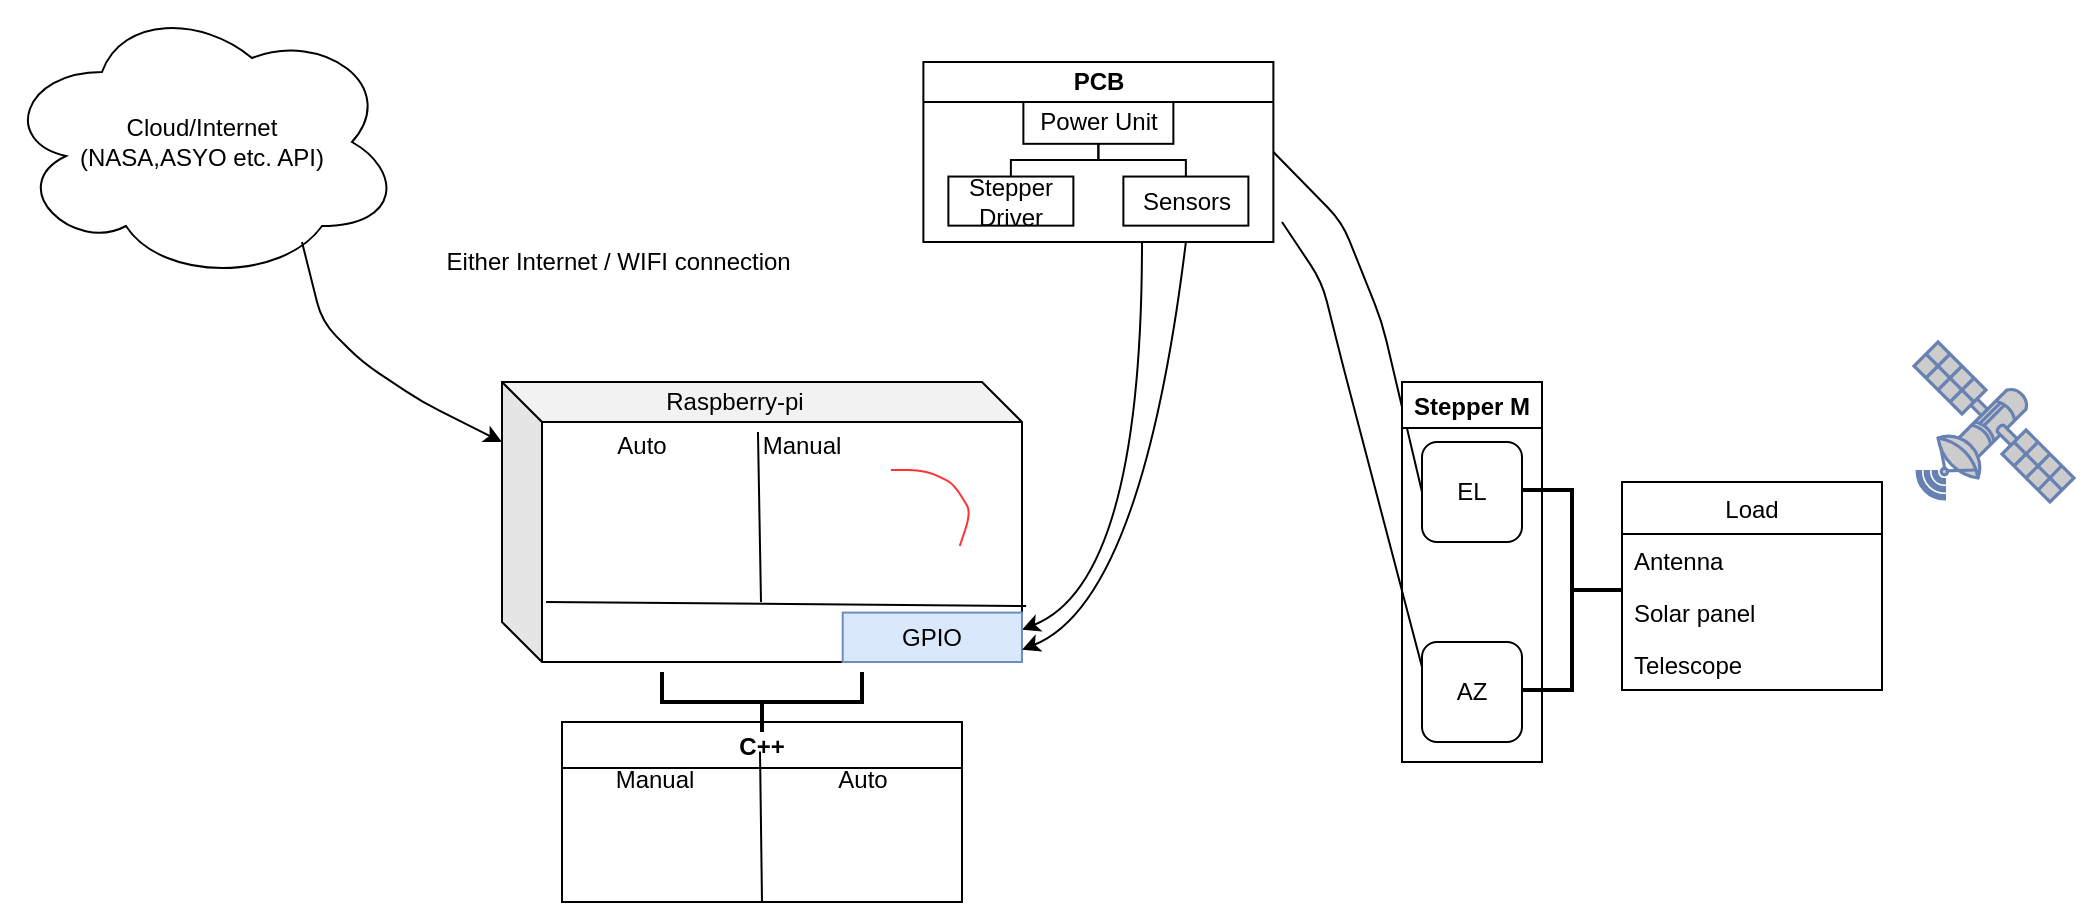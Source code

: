 <mxfile version="12.6.1" type="github">
  <diagram id="VwEdA_TIcP5LEYri80CW" name="Page-1">
    <mxGraphModel dx="2249" dy="794" grid="1" gridSize="10" guides="1" tooltips="1" connect="1" arrows="1" fold="1" page="1" pageScale="1" pageWidth="827" pageHeight="1169" math="0" shadow="0">
      <root>
        <mxCell id="0"/>
        <mxCell id="1" parent="0"/>
        <mxCell id="8HggO3XBrNG-eu_fY2z9-7" value="Cloud/Internet&lt;br&gt;(NASA,ASYO etc. API)" style="ellipse;shape=cloud;whiteSpace=wrap;html=1;" parent="1" vertex="1">
          <mxGeometry x="-710" y="140" width="200" height="140" as="geometry"/>
        </mxCell>
        <mxCell id="8HggO3XBrNG-eu_fY2z9-21" value="EL" style="rounded=1;whiteSpace=wrap;html=1;" parent="1" vertex="1">
          <mxGeometry y="360" width="50" height="50" as="geometry"/>
        </mxCell>
        <mxCell id="8HggO3XBrNG-eu_fY2z9-22" value="AZ" style="rounded=1;whiteSpace=wrap;html=1;" parent="1" vertex="1">
          <mxGeometry y="460" width="50" height="50" as="geometry"/>
        </mxCell>
        <mxCell id="8HggO3XBrNG-eu_fY2z9-24" value="Load" style="swimlane;fontStyle=0;childLayout=stackLayout;horizontal=1;startSize=26;fillColor=none;horizontalStack=0;resizeParent=1;resizeParentMax=0;resizeLast=0;collapsible=1;marginBottom=0;" parent="1" vertex="1">
          <mxGeometry x="100" y="380" width="130" height="104" as="geometry"/>
        </mxCell>
        <mxCell id="8HggO3XBrNG-eu_fY2z9-25" value="Antenna " style="text;strokeColor=none;fillColor=none;align=left;verticalAlign=top;spacingLeft=4;spacingRight=4;overflow=hidden;rotatable=0;points=[[0,0.5],[1,0.5]];portConstraint=eastwest;" parent="8HggO3XBrNG-eu_fY2z9-24" vertex="1">
          <mxGeometry y="26" width="130" height="26" as="geometry"/>
        </mxCell>
        <mxCell id="8HggO3XBrNG-eu_fY2z9-26" value="Solar panel " style="text;strokeColor=none;fillColor=none;align=left;verticalAlign=top;spacingLeft=4;spacingRight=4;overflow=hidden;rotatable=0;points=[[0,0.5],[1,0.5]];portConstraint=eastwest;" parent="8HggO3XBrNG-eu_fY2z9-24" vertex="1">
          <mxGeometry y="52" width="130" height="26" as="geometry"/>
        </mxCell>
        <mxCell id="8HggO3XBrNG-eu_fY2z9-27" value="Telescope " style="text;strokeColor=none;fillColor=none;align=left;verticalAlign=top;spacingLeft=4;spacingRight=4;overflow=hidden;rotatable=0;points=[[0,0.5],[1,0.5]];portConstraint=eastwest;" parent="8HggO3XBrNG-eu_fY2z9-24" vertex="1">
          <mxGeometry y="78" width="130" height="26" as="geometry"/>
        </mxCell>
        <mxCell id="8HggO3XBrNG-eu_fY2z9-36" value="" style="group" parent="1" vertex="1" connectable="0">
          <mxGeometry x="-430" y="500" width="200" height="90" as="geometry"/>
        </mxCell>
        <mxCell id="8HggO3XBrNG-eu_fY2z9-30" value="C++" style="swimlane;" parent="8HggO3XBrNG-eu_fY2z9-36" vertex="1">
          <mxGeometry width="200" height="90" as="geometry"/>
        </mxCell>
        <mxCell id="8HggO3XBrNG-eu_fY2z9-31" value="Manual" style="text;html=1;align=center;verticalAlign=middle;resizable=0;points=[];autosize=1;" parent="8HggO3XBrNG-eu_fY2z9-30" vertex="1">
          <mxGeometry x="21.21" y="19.286" width="50" height="20" as="geometry"/>
        </mxCell>
        <mxCell id="8HggO3XBrNG-eu_fY2z9-35" value="Auto" style="text;html=1;align=center;verticalAlign=middle;resizable=0;points=[];autosize=1;" parent="8HggO3XBrNG-eu_fY2z9-30" vertex="1">
          <mxGeometry x="130" y="19.286" width="40" height="20" as="geometry"/>
        </mxCell>
        <mxCell id="8HggO3XBrNG-eu_fY2z9-32" value="" style="endArrow=none;html=1;exitX=0.5;exitY=1;exitDx=0;exitDy=0;entryX=0.495;entryY=0.164;entryDx=0;entryDy=0;entryPerimeter=0;" parent="8HggO3XBrNG-eu_fY2z9-36" source="8HggO3XBrNG-eu_fY2z9-30" target="8HggO3XBrNG-eu_fY2z9-30" edge="1">
          <mxGeometry width="50" height="50" relative="1" as="geometry">
            <mxPoint x="99" y="70.714" as="sourcePoint"/>
            <mxPoint x="99" y="19.286" as="targetPoint"/>
          </mxGeometry>
        </mxCell>
        <mxCell id="8HggO3XBrNG-eu_fY2z9-40" value="" style="curved=1;endArrow=classic;html=1;exitX=1;exitY=0.75;exitDx=0;exitDy=0;" parent="1" edge="1">
          <mxGeometry width="50" height="50" relative="1" as="geometry">
            <mxPoint x="-140" y="260" as="sourcePoint"/>
            <mxPoint x="-200" y="453.824" as="targetPoint"/>
            <Array as="points">
              <mxPoint x="-140" y="430"/>
            </Array>
          </mxGeometry>
        </mxCell>
        <mxCell id="8HggO3XBrNG-eu_fY2z9-43" value="" style="endArrow=none;html=1;entryX=0;entryY=0.5;entryDx=0;entryDy=0;exitX=1;exitY=0.5;exitDx=0;exitDy=0;" parent="1" edge="1" target="8HggO3XBrNG-eu_fY2z9-21" source="tCYu1UxVWt7A2sTlivnu-1">
          <mxGeometry width="50" height="50" relative="1" as="geometry">
            <mxPoint x="-60" y="270" as="sourcePoint"/>
            <mxPoint y="330" as="targetPoint"/>
            <Array as="points">
              <mxPoint x="-40" y="250"/>
              <mxPoint x="-20" y="300"/>
            </Array>
          </mxGeometry>
        </mxCell>
        <mxCell id="8HggO3XBrNG-eu_fY2z9-44" value="" style="endArrow=none;html=1;entryX=0;entryY=0.25;entryDx=0;entryDy=0;" parent="1" target="8HggO3XBrNG-eu_fY2z9-22" edge="1">
          <mxGeometry width="50" height="50" relative="1" as="geometry">
            <mxPoint x="-70" y="250" as="sourcePoint"/>
            <mxPoint x="20" y="360" as="targetPoint"/>
            <Array as="points">
              <mxPoint x="-50" y="280"/>
              <mxPoint x="-40" y="320"/>
            </Array>
          </mxGeometry>
        </mxCell>
        <mxCell id="8HggO3XBrNG-eu_fY2z9-45" value="" style="strokeWidth=2;html=1;shape=mxgraph.flowchart.annotation_2;align=left;labelPosition=right;pointerEvents=1;rotation=-180;" parent="1" vertex="1">
          <mxGeometry x="50" y="384" width="50" height="100" as="geometry"/>
        </mxCell>
        <mxCell id="8HggO3XBrNG-eu_fY2z9-46" value="" style="strokeWidth=2;html=1;shape=mxgraph.flowchart.annotation_2;align=left;labelPosition=right;pointerEvents=1;rotation=-90;" parent="1" vertex="1">
          <mxGeometry x="-345" y="440" width="30" height="100" as="geometry"/>
        </mxCell>
        <mxCell id="8HggO3XBrNG-eu_fY2z9-48" value="" style="fontColor=#0066CC;verticalAlign=top;verticalLabelPosition=bottom;labelPosition=center;align=center;html=1;outlineConnect=0;fillColor=#CCCCCC;strokeColor=#6881B3;gradientColor=none;gradientDirection=north;strokeWidth=2;shape=mxgraph.networks.satellite;" parent="1" vertex="1">
          <mxGeometry x="246" y="310" width="80" height="80" as="geometry"/>
        </mxCell>
        <mxCell id="8HggO3XBrNG-eu_fY2z9-49" value="" style="shape=image;html=1;verticalAlign=top;verticalLabelPosition=bottom;labelBackgroundColor=#ffffff;imageAspect=0;aspect=fixed;image=https://cdn3.iconfinder.com/data/icons/eco-flat-2/512/Energy_panel_solar-128.png" parent="1" vertex="1">
          <mxGeometry x="246" y="410" width="84" height="84" as="geometry"/>
        </mxCell>
        <mxCell id="8HggO3XBrNG-eu_fY2z9-50" value="" style="shape=image;html=1;verticalAlign=top;verticalLabelPosition=bottom;labelBackgroundColor=#ffffff;imageAspect=0;aspect=fixed;image=https://cdn3.iconfinder.com/data/icons/technology-1-1/512/technology-machine-electronic-device-12-128.png" parent="1" vertex="1">
          <mxGeometry x="236" y="494" width="90" height="90" as="geometry"/>
        </mxCell>
        <mxCell id="tCYu1UxVWt7A2sTlivnu-10" value="" style="group" vertex="1" connectable="0" parent="1">
          <mxGeometry x="-249.31" y="170" width="175" height="90" as="geometry"/>
        </mxCell>
        <mxCell id="tCYu1UxVWt7A2sTlivnu-1" value="PCB" style="swimlane;html=1;startSize=20;horizontal=1;containerType=tree;" vertex="1" parent="tCYu1UxVWt7A2sTlivnu-10">
          <mxGeometry width="175" height="90" as="geometry"/>
        </mxCell>
        <mxCell id="tCYu1UxVWt7A2sTlivnu-2" value="" style="edgeStyle=elbowEdgeStyle;elbow=vertical;startArrow=none;endArrow=none;rounded=0;" edge="1" parent="tCYu1UxVWt7A2sTlivnu-1" source="tCYu1UxVWt7A2sTlivnu-4" target="tCYu1UxVWt7A2sTlivnu-5">
          <mxGeometry relative="1" as="geometry"/>
        </mxCell>
        <mxCell id="tCYu1UxVWt7A2sTlivnu-3" value="" style="edgeStyle=elbowEdgeStyle;elbow=vertical;startArrow=none;endArrow=none;rounded=0;" edge="1" parent="tCYu1UxVWt7A2sTlivnu-1" source="tCYu1UxVWt7A2sTlivnu-4" target="tCYu1UxVWt7A2sTlivnu-6">
          <mxGeometry relative="1" as="geometry"/>
        </mxCell>
        <UserObject label="Power Unit" treeRoot="1" id="tCYu1UxVWt7A2sTlivnu-4">
          <mxCell style="whiteSpace=wrap;html=1;align=center;treeFolding=1;treeMoving=1;container=1;recursiveResize=0;" vertex="1" parent="tCYu1UxVWt7A2sTlivnu-1">
            <mxGeometry x="50" y="20" width="75" height="20.91" as="geometry"/>
          </mxCell>
        </UserObject>
        <mxCell id="tCYu1UxVWt7A2sTlivnu-5" value="Stepper Driver" style="whiteSpace=wrap;html=1;align=center;verticalAlign=middle;container=1;recursiveResize=0;treeFolding=1;treeMoving=1;" vertex="1" parent="tCYu1UxVWt7A2sTlivnu-1">
          <mxGeometry x="12.5" y="57.273" width="62.5" height="24.545" as="geometry"/>
        </mxCell>
        <mxCell id="tCYu1UxVWt7A2sTlivnu-6" value="Sensors" style="whiteSpace=wrap;html=1;align=center;verticalAlign=middle;container=1;recursiveResize=0;treeFolding=1;treeMoving=1;" vertex="1" parent="tCYu1UxVWt7A2sTlivnu-1">
          <mxGeometry x="100" y="57.273" width="62.5" height="24.545" as="geometry"/>
        </mxCell>
        <mxCell id="tCYu1UxVWt7A2sTlivnu-11" value="Either Internet / WIFI connection&amp;nbsp;" style="text;html=1;strokeColor=none;fillColor=none;align=center;verticalAlign=middle;whiteSpace=wrap;rounded=0;" vertex="1" parent="1">
          <mxGeometry x="-520" y="260" width="240" height="20" as="geometry"/>
        </mxCell>
        <mxCell id="tCYu1UxVWt7A2sTlivnu-13" value="Stepper M" style="swimlane;" vertex="1" parent="1">
          <mxGeometry x="-10" y="330" width="70" height="190" as="geometry"/>
        </mxCell>
        <mxCell id="8HggO3XBrNG-eu_fY2z9-2" value="" style="shape=cube;whiteSpace=wrap;html=1;boundedLbl=1;backgroundOutline=1;darkOpacity=0.05;darkOpacity2=0.1;" parent="1" vertex="1">
          <mxGeometry x="-460" y="330" width="260" height="140" as="geometry"/>
        </mxCell>
        <mxCell id="8HggO3XBrNG-eu_fY2z9-6" value="GPIO" style="rounded=0;whiteSpace=wrap;html=1;fillColor=#dae8fc;strokeColor=#6c8ebf;" parent="1" vertex="1">
          <mxGeometry x="-289.655" y="445.294" width="89.655" height="24.706" as="geometry"/>
        </mxCell>
        <mxCell id="8HggO3XBrNG-eu_fY2z9-18" value="Raspberry-pi" style="text;html=1;strokeColor=none;fillColor=none;align=center;verticalAlign=middle;whiteSpace=wrap;rounded=0;" parent="1" vertex="1">
          <mxGeometry x="-378.95" y="330" width="71" height="20" as="geometry"/>
        </mxCell>
        <mxCell id="8HggO3XBrNG-eu_fY2z9-39" value="" style="curved=1;endArrow=classic;html=1;exitX=0.75;exitY=1;exitDx=0;exitDy=0;entryX=1;entryY=0.75;entryDx=0;entryDy=0;" parent="1" source="tCYu1UxVWt7A2sTlivnu-1" target="8HggO3XBrNG-eu_fY2z9-6" edge="1">
          <mxGeometry width="50" height="50" relative="1" as="geometry">
            <mxPoint x="-120" y="270" as="sourcePoint"/>
            <mxPoint x="-200" y="400" as="targetPoint"/>
            <Array as="points">
              <mxPoint x="-140" y="440"/>
            </Array>
          </mxGeometry>
        </mxCell>
        <mxCell id="tCYu1UxVWt7A2sTlivnu-20" value="" style="group" vertex="1" connectable="0" parent="1">
          <mxGeometry x="-300" y="360" width="90" height="90" as="geometry"/>
        </mxCell>
        <mxCell id="tCYu1UxVWt7A2sTlivnu-18" value="" style="shape=image;html=1;verticalAlign=top;verticalLabelPosition=bottom;labelBackgroundColor=#ffffff;imageAspect=0;aspect=fixed;image=https://cdn3.iconfinder.com/data/icons/sphericalcons/128/target.png" vertex="1" parent="tCYu1UxVWt7A2sTlivnu-20">
          <mxGeometry width="83.194" height="83.194" as="geometry"/>
        </mxCell>
        <mxCell id="tCYu1UxVWt7A2sTlivnu-19" value="" style="endArrow=none;html=1;strokeColor=#FF3333;entryX=0.828;entryY=0.625;entryDx=0;entryDy=0;entryPerimeter=0;" edge="1" parent="tCYu1UxVWt7A2sTlivnu-20" target="tCYu1UxVWt7A2sTlivnu-18">
          <mxGeometry width="50" height="50" relative="1" as="geometry">
            <mxPoint x="34.453" y="14.062" as="sourcePoint"/>
            <mxPoint x="76.641" y="49.219" as="targetPoint"/>
            <Array as="points">
              <mxPoint x="52.031" y="14.062"/>
              <mxPoint x="66.094" y="21.094"/>
              <mxPoint x="74.531" y="35.156"/>
            </Array>
          </mxGeometry>
        </mxCell>
        <mxCell id="tCYu1UxVWt7A2sTlivnu-17" value="" style="shape=image;html=1;verticalAlign=top;verticalLabelPosition=bottom;labelBackgroundColor=#ffffff;imageAspect=0;aspect=fixed;image=https://cdn2.iconfinder.com/data/icons/metro-uinvert-dock/128/Control_Panel.png" vertex="1" parent="1">
          <mxGeometry x="-420" y="360" width="71" height="71" as="geometry"/>
        </mxCell>
        <mxCell id="tCYu1UxVWt7A2sTlivnu-22" value="" style="endArrow=none;html=1;strokeColor=#000000;entryX=1.008;entryY=0.8;entryDx=0;entryDy=0;entryPerimeter=0;" edge="1" parent="1" target="8HggO3XBrNG-eu_fY2z9-2">
          <mxGeometry width="50" height="50" relative="1" as="geometry">
            <mxPoint x="-437.95" y="440" as="sourcePoint"/>
            <mxPoint x="-307.95" y="440" as="targetPoint"/>
          </mxGeometry>
        </mxCell>
        <mxCell id="tCYu1UxVWt7A2sTlivnu-23" value="" style="endArrow=none;html=1;strokeColor=#000000;entryX=0.661;entryY=1.25;entryDx=0;entryDy=0;entryPerimeter=0;" edge="1" parent="1" target="8HggO3XBrNG-eu_fY2z9-18">
          <mxGeometry width="50" height="50" relative="1" as="geometry">
            <mxPoint x="-330.5" y="440" as="sourcePoint"/>
            <mxPoint x="-330.5" y="360" as="targetPoint"/>
          </mxGeometry>
        </mxCell>
        <mxCell id="tCYu1UxVWt7A2sTlivnu-24" value="Auto" style="text;html=1;strokeColor=none;fillColor=none;align=center;verticalAlign=middle;whiteSpace=wrap;rounded=0;" vertex="1" parent="1">
          <mxGeometry x="-410" y="352" width="40" height="20" as="geometry"/>
        </mxCell>
        <mxCell id="tCYu1UxVWt7A2sTlivnu-25" value="Manual" style="text;html=1;strokeColor=none;fillColor=none;align=center;verticalAlign=middle;whiteSpace=wrap;rounded=0;" vertex="1" parent="1">
          <mxGeometry x="-329.66" y="352" width="40" height="20" as="geometry"/>
        </mxCell>
        <mxCell id="tCYu1UxVWt7A2sTlivnu-26" value="" style="endArrow=classic;html=1;strokeColor=#000000;" edge="1" parent="1">
          <mxGeometry width="50" height="50" relative="1" as="geometry">
            <mxPoint x="-560" y="260" as="sourcePoint"/>
            <mxPoint x="-460" y="360" as="targetPoint"/>
            <Array as="points">
              <mxPoint x="-550" y="300"/>
              <mxPoint x="-530" y="320"/>
              <mxPoint x="-500" y="340"/>
            </Array>
          </mxGeometry>
        </mxCell>
      </root>
    </mxGraphModel>
  </diagram>
</mxfile>
